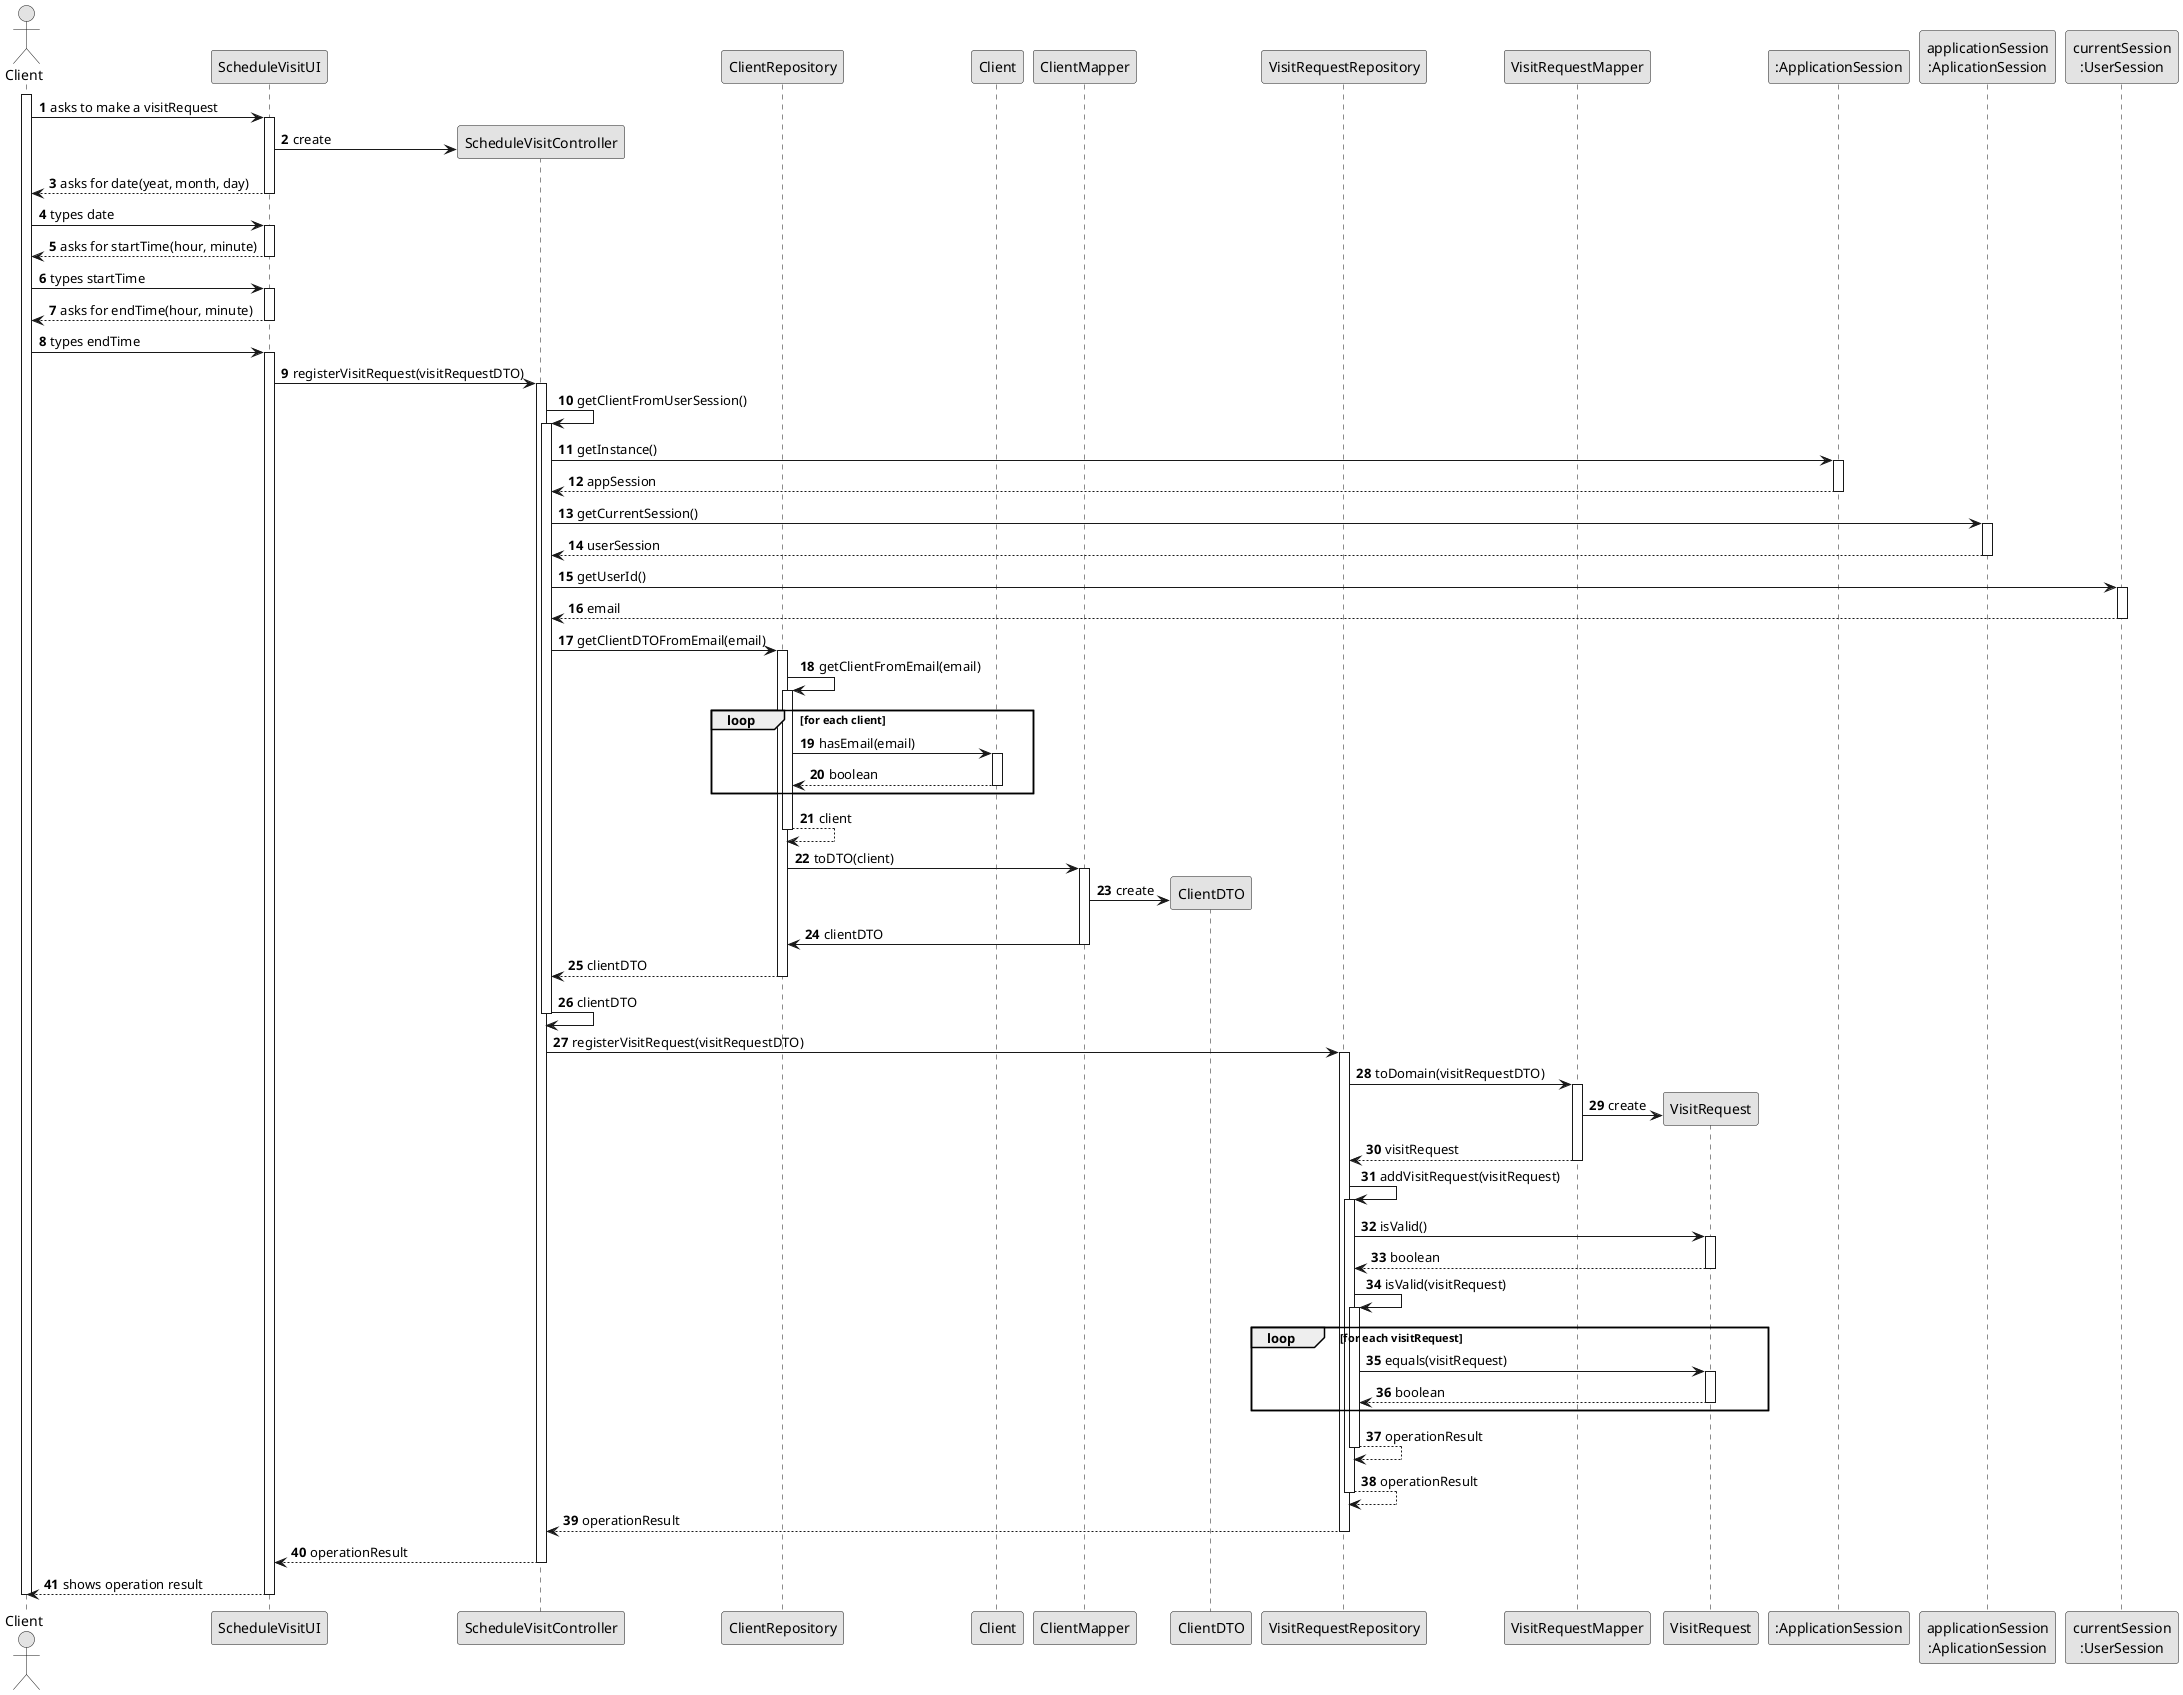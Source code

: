 @startuml
skinparam monochrome true
skinparam packageStyle rectangle
skinparam shadowing false

autonumber

actor Client
participant "ScheduleVisitUI" as UI
participant "ScheduleVisitController" as Controller
participant "ClientRepository" as ClientRepository
participant "Client" as client
participant ClientMapper
participant ClientDTO
participant VisitRequestRepository
participant VisitRequestMapper
participant VisitRequest
participant ":ApplicationSession" as AppSession
participant "applicationSession\n:AplicationSession" as appsession
participant "currentSession\n:UserSession" as currSession

activate Client

    Client -> UI : asks to make a visitRequest
    activate UI

        UI -> Controller** : create

        UI --> Client : asks for date(yeat, month, day)
    deactivate UI

    Client -> UI : types date
    activate UI

        UI --> Client : asks for startTime(hour, minute)
    deactivate UI

    Client -> UI : types startTime
    activate UI

        UI --> Client : asks for endTime(hour, minute)
    deactivate UI

    Client -> UI : types endTime
    activate UI

        UI -> Controller : registerVisitRequest(visitRequestDTO)
        activate Controller

            Controller -> Controller : getClientFromUserSession()
            activate Controller

                Controller -> AppSession : getInstance()
                activate AppSession

                    AppSession --> Controller : appSession
                deactivate AppSession

                Controller -> appsession : getCurrentSession()
                activate appsession

                    appsession --> Controller : userSession
                deactivate appsession

                Controller -> currSession : getUserId()
                activate currSession

                        currSession --> Controller : email
                deactivate currSession

                Controller -> ClientRepository : getClientDTOFromEmail(email)
                activate ClientRepository

                    ClientRepository -> ClientRepository : getClientFromEmail(email)
                    activate ClientRepository

                        loop for each client
                            ClientRepository -> client : hasEmail(email)
                            activate client

                                client --> ClientRepository : boolean
                            deactivate client
                        end

                        ClientRepository --> ClientRepository : client
                    deactivate ClientRepository

                    ClientRepository -> ClientMapper : toDTO(client)
                    activate ClientMapper

                        ClientMapper -> ClientDTO** : create
                        ClientMapper -> ClientRepository : clientDTO
                    deactivate ClientMapper

                    ClientRepository --> Controller : clientDTO
                deactivate ClientRepository

                Controller -> Controller : clientDTO
            deactivate Controller

            Controller -> VisitRequestRepository : registerVisitRequest(visitRequestDTO)
            activate VisitRequestRepository

                VisitRequestRepository -> VisitRequestMapper : toDomain(visitRequestDTO)
                activate VisitRequestMapper

                    VisitRequestMapper -> VisitRequest** : create
                    VisitRequestMapper --> VisitRequestRepository : visitRequest
                deactivate VisitRequestMapper

                VisitRequestRepository -> VisitRequestRepository : addVisitRequest(visitRequest)
                activate VisitRequestRepository

                    VisitRequestRepository -> VisitRequest : isValid()
                    activate VisitRequest

                        VisitRequest --> VisitRequestRepository : boolean
                    deactivate VisitRequest

                    VisitRequestRepository -> VisitRequestRepository : isValid(visitRequest)
                    activate VisitRequestRepository

                        loop for each visitRequest

                            VisitRequestRepository -> VisitRequest : equals(visitRequest)
                            activate VisitRequest

                                VisitRequest --> VisitRequestRepository : boolean
                            deactivate VisitRequest
                        end

                        VisitRequestRepository --> VisitRequestRepository :operationResult
                    deactivate VisitRequestRepository

                    VisitRequestRepository --> VisitRequestRepository : operationResult
                deactivate VisitRequestRepository

                VisitRequestRepository --> Controller : operationResult
            deactivate VisitRequestRepository

            Controller --> UI : operationResult
        deactivate Controller

        UI --> Client : shows operation result
    deactivate UI
deactivate Client
@enduml